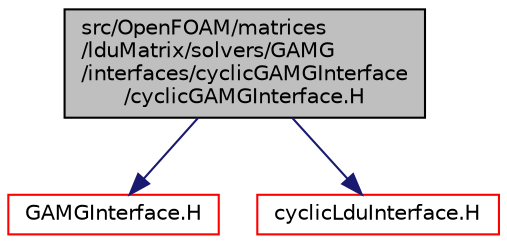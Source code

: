 digraph "src/OpenFOAM/matrices/lduMatrix/solvers/GAMG/interfaces/cyclicGAMGInterface/cyclicGAMGInterface.H"
{
  bgcolor="transparent";
  edge [fontname="Helvetica",fontsize="10",labelfontname="Helvetica",labelfontsize="10"];
  node [fontname="Helvetica",fontsize="10",shape=record];
  Node1 [label="src/OpenFOAM/matrices\l/lduMatrix/solvers/GAMG\l/interfaces/cyclicGAMGInterface\l/cyclicGAMGInterface.H",height=0.2,width=0.4,color="black", fillcolor="grey75", style="filled", fontcolor="black"];
  Node1 -> Node2 [color="midnightblue",fontsize="10",style="solid",fontname="Helvetica"];
  Node2 [label="GAMGInterface.H",height=0.2,width=0.4,color="red",URL="$a08414.html"];
  Node1 -> Node3 [color="midnightblue",fontsize="10",style="solid",fontname="Helvetica"];
  Node3 [label="cyclicLduInterface.H",height=0.2,width=0.4,color="red",URL="$a08287.html"];
}
